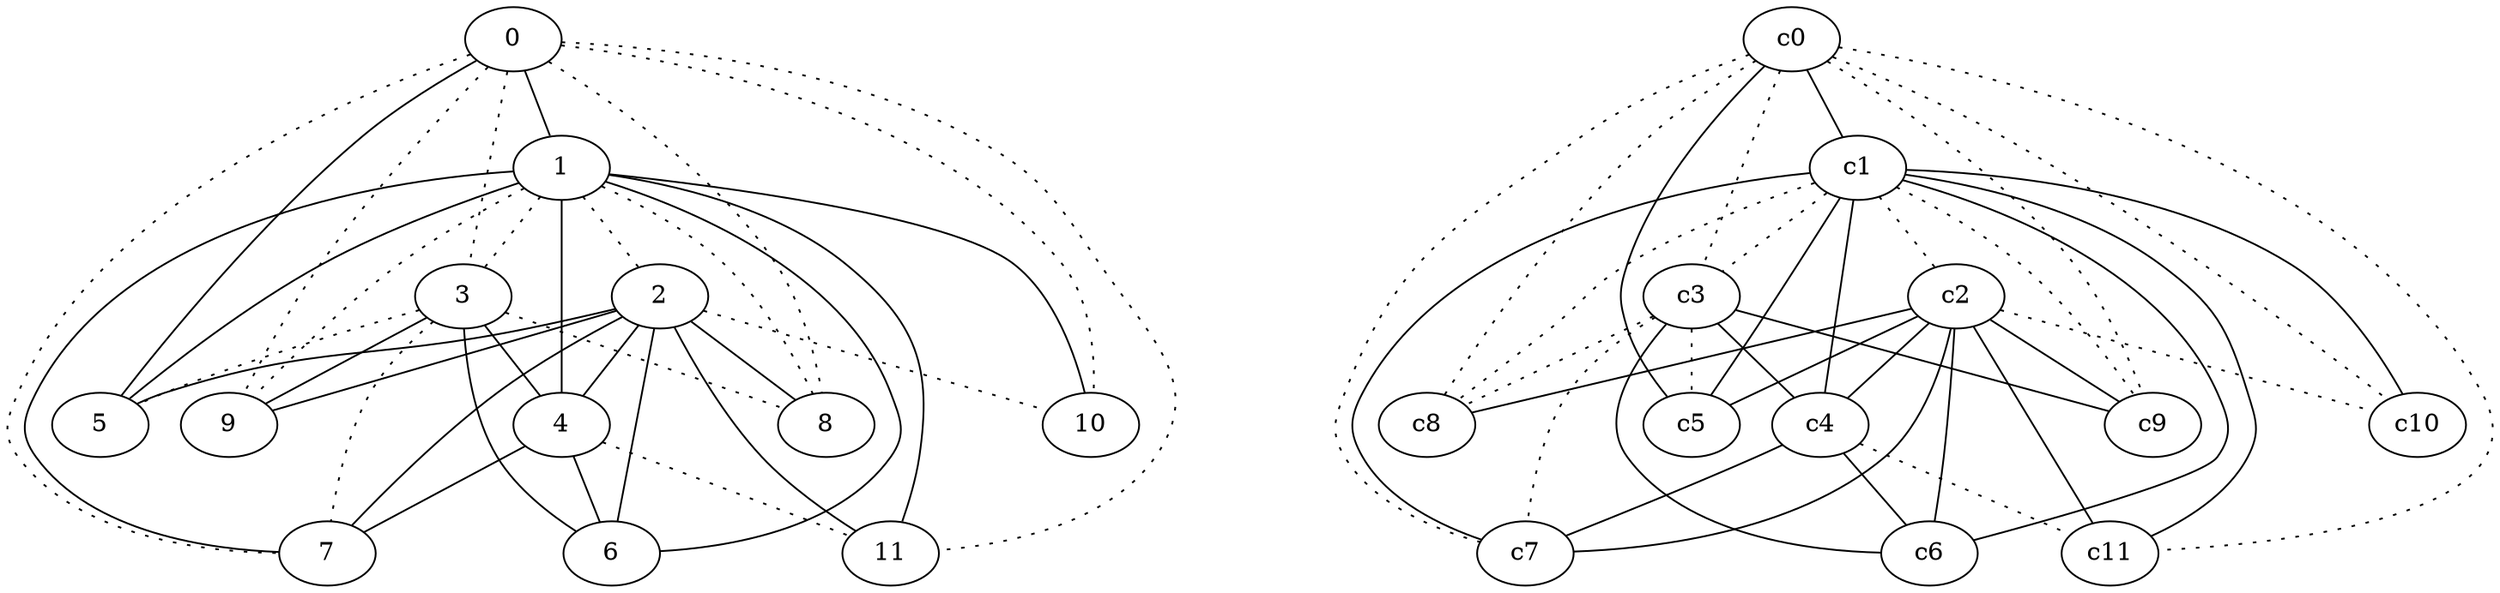 graph {
a0[label=0];
a1[label=1];
a2[label=2];
a3[label=3];
a4[label=4];
a5[label=5];
a6[label=6];
a7[label=7];
a8[label=8];
a9[label=9];
a10[label=10];
a11[label=11];
a0 -- a1;
a0 -- a3 [style=dotted];
a0 -- a5;
a0 -- a7 [style=dotted];
a0 -- a8 [style=dotted];
a0 -- a9 [style=dotted];
a0 -- a10 [style=dotted];
a0 -- a11 [style=dotted];
a1 -- a2 [style=dotted];
a1 -- a3 [style=dotted];
a1 -- a4;
a1 -- a5;
a1 -- a6;
a1 -- a7;
a1 -- a8 [style=dotted];
a1 -- a9 [style=dotted];
a1 -- a10;
a1 -- a11;
a2 -- a4;
a2 -- a5;
a2 -- a6;
a2 -- a7;
a2 -- a8;
a2 -- a9;
a2 -- a10 [style=dotted];
a2 -- a11;
a3 -- a4;
a3 -- a5 [style=dotted];
a3 -- a6;
a3 -- a7 [style=dotted];
a3 -- a8 [style=dotted];
a3 -- a9;
a4 -- a6;
a4 -- a7;
a4 -- a11 [style=dotted];
c0 -- c1;
c0 -- c3 [style=dotted];
c0 -- c5;
c0 -- c7 [style=dotted];
c0 -- c8 [style=dotted];
c0 -- c9 [style=dotted];
c0 -- c10 [style=dotted];
c0 -- c11 [style=dotted];
c1 -- c2 [style=dotted];
c1 -- c3 [style=dotted];
c1 -- c4;
c1 -- c5;
c1 -- c6;
c1 -- c7;
c1 -- c8 [style=dotted];
c1 -- c9 [style=dotted];
c1 -- c10;
c1 -- c11;
c2 -- c4;
c2 -- c5;
c2 -- c6;
c2 -- c7;
c2 -- c8;
c2 -- c9;
c2 -- c10 [style=dotted];
c2 -- c11;
c3 -- c4;
c3 -- c5 [style=dotted];
c3 -- c6;
c3 -- c7 [style=dotted];
c3 -- c8 [style=dotted];
c3 -- c9;
c4 -- c6;
c4 -- c7;
c4 -- c11 [style=dotted];
}
